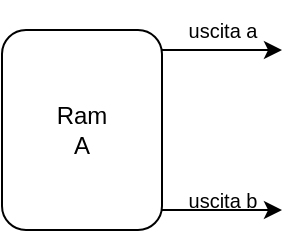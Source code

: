 <mxfile>
    <diagram id="UWvrsWyzv9ZrPBX9BtCE" name="Page-1">
        <mxGraphModel dx="440" dy="334" grid="1" gridSize="10" guides="1" tooltips="1" connect="1" arrows="1" fold="1" page="0" pageScale="1" pageWidth="850" pageHeight="1100" math="0" shadow="0">
            <root>
                <mxCell id="0"/>
                <mxCell id="1" parent="0"/>
                <mxCell id="2" value="Ram&lt;br&gt;A" style="rounded=1;whiteSpace=wrap;html=1;" vertex="1" parent="1">
                    <mxGeometry x="80" y="120" width="80" height="100" as="geometry"/>
                </mxCell>
                <mxCell id="5" value="" style="endArrow=classic;html=1;" edge="1" parent="1">
                    <mxGeometry width="50" height="50" relative="1" as="geometry">
                        <mxPoint x="160" y="210" as="sourcePoint"/>
                        <mxPoint x="220" y="210" as="targetPoint"/>
                    </mxGeometry>
                </mxCell>
                <mxCell id="6" value="" style="endArrow=classic;html=1;" edge="1" parent="1">
                    <mxGeometry width="50" height="50" relative="1" as="geometry">
                        <mxPoint x="160" y="130" as="sourcePoint"/>
                        <mxPoint x="220" y="130" as="targetPoint"/>
                    </mxGeometry>
                </mxCell>
                <mxCell id="9" value="&lt;font style=&quot;font-size: 10px;&quot;&gt;uscita a&lt;/font&gt;" style="text;html=1;align=center;verticalAlign=middle;resizable=0;points=[];autosize=1;strokeColor=none;fillColor=none;" vertex="1" parent="1">
                    <mxGeometry x="160" y="105" width="60" height="30" as="geometry"/>
                </mxCell>
                <mxCell id="10" value="uscita b" style="text;html=1;align=center;verticalAlign=middle;resizable=0;points=[];autosize=1;strokeColor=none;fillColor=none;fontSize=10;" vertex="1" parent="1">
                    <mxGeometry x="160" y="190" width="60" height="30" as="geometry"/>
                </mxCell>
            </root>
        </mxGraphModel>
    </diagram>
</mxfile>
